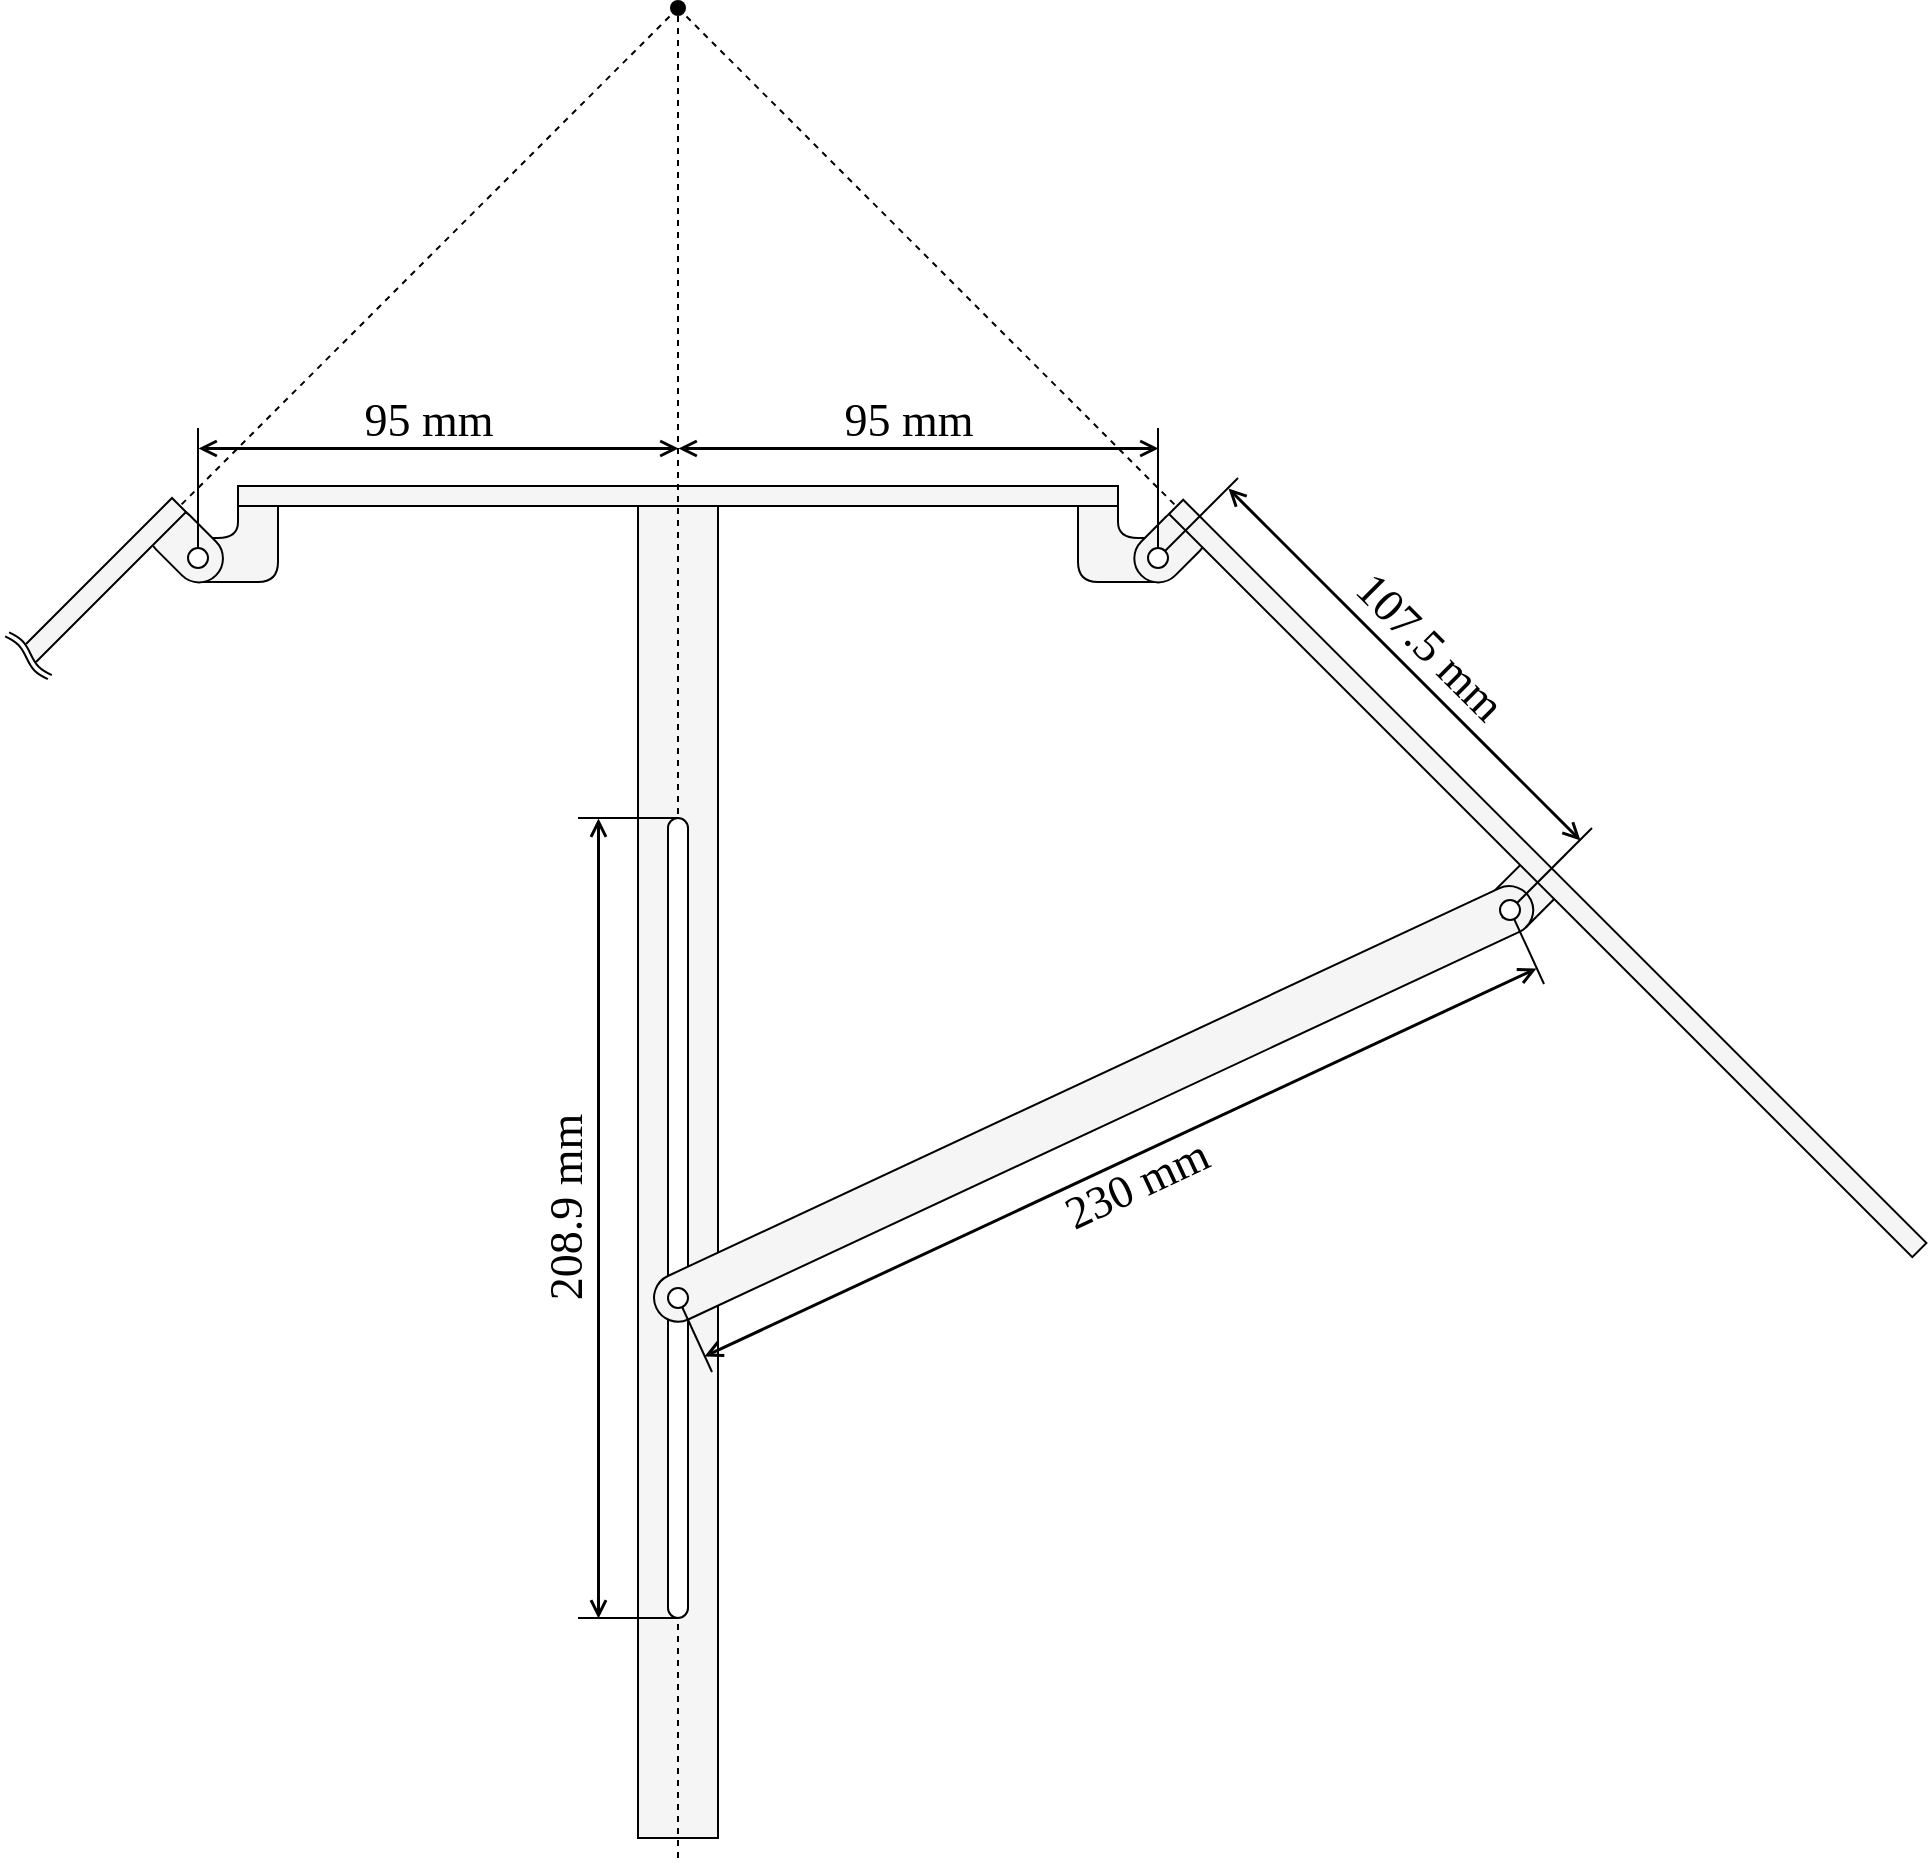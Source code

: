 <mxfile version="20.3.0" type="device"><diagram id="b05vfsMm_Xn65bhRm-nl" name="Seite-1"><mxGraphModel dx="3253" dy="2610" grid="1" gridSize="10" guides="1" tooltips="1" connect="1" arrows="1" fold="1" page="1" pageScale="1" pageWidth="827" pageHeight="1169" math="0" shadow="0"><root><mxCell id="0"/><mxCell id="1" parent="0"/><mxCell id="zLrBzKMjHgQugQ6PcwqS-88" value="" style="triangle;whiteSpace=wrap;html=1;strokeColor=none;fillColor=#F5F5F5;rotation=-135;" vertex="1" parent="1"><mxGeometry x="-327.42" y="-766.31" width="9.3" height="5.7" as="geometry"/></mxCell><mxCell id="zLrBzKMjHgQugQ6PcwqS-77" value="" style="shape=dataStorage;whiteSpace=wrap;html=1;fixedSize=1;strokeColor=none;fillColor=#F5F5F5;size=6.076;rotation=45;flipH=1;" vertex="1" parent="1"><mxGeometry x="-230.05" y="-827.32" width="22.9" height="18" as="geometry"/></mxCell><mxCell id="zLrBzKMjHgQugQ6PcwqS-73" value="" style="rounded=0;whiteSpace=wrap;html=1;strokeColor=none;fillColor=#F5F5F5;" vertex="1" parent="1"><mxGeometry x="-220" y="-840" width="20" height="30" as="geometry"/></mxCell><mxCell id="zLrBzKMjHgQugQ6PcwqS-74" value="" style="rounded=1;whiteSpace=wrap;html=1;strokeColor=none;fillColor=#F5F5F5;arcSize=40;" vertex="1" parent="1"><mxGeometry x="-250" y="-820" width="50" height="22" as="geometry"/></mxCell><mxCell id="zLrBzKMjHgQugQ6PcwqS-75" value="" style="endArrow=none;html=1;strokeWidth=1;entryX=1;entryY=1;entryDx=0;entryDy=0;rounded=1;" edge="1" parent="1"><mxGeometry width="50" height="50" relative="1" as="geometry"><mxPoint x="-240.0" y="-798" as="sourcePoint"/><mxPoint x="-200" y="-840" as="targetPoint"/><Array as="points"><mxPoint x="-200.0" y="-798"/></Array></mxGeometry></mxCell><mxCell id="zLrBzKMjHgQugQ6PcwqS-44" value="" style="endArrow=none;html=1;rounded=1;strokeWidth=1;dashed=1;" edge="1" parent="1"><mxGeometry width="50" height="50" relative="1" as="geometry"><mxPoint y="-1085" as="sourcePoint"/><mxPoint x="250" y="-835" as="targetPoint"/></mxGeometry></mxCell><mxCell id="zLrBzKMjHgQugQ6PcwqS-43" value="" style="rounded=0;whiteSpace=wrap;html=1;strokeColor=none;fillColor=#F5F5F5;" vertex="1" parent="1"><mxGeometry x="200" y="-840" width="20" height="30" as="geometry"/></mxCell><mxCell id="zLrBzKMjHgQugQ6PcwqS-40" value="" style="shape=dataStorage;whiteSpace=wrap;html=1;fixedSize=1;strokeColor=none;fillColor=#F5F5F5;size=5.711;rotation=-45;" vertex="1" parent="1"><mxGeometry x="206.95" y="-827.32" width="22.9" height="18" as="geometry"/></mxCell><mxCell id="zLrBzKMjHgQugQ6PcwqS-38" value="" style="rounded=1;whiteSpace=wrap;html=1;strokeColor=none;fillColor=#F5F5F5;arcSize=40;" vertex="1" parent="1"><mxGeometry x="200" y="-820" width="50" height="22" as="geometry"/></mxCell><mxCell id="zLrBzKMjHgQugQ6PcwqS-37" value="" style="endArrow=none;html=1;strokeWidth=1;entryX=1;entryY=1;entryDx=0;entryDy=0;rounded=1;" edge="1" parent="1"><mxGeometry width="50" height="50" relative="1" as="geometry"><mxPoint x="240" y="-798" as="sourcePoint"/><mxPoint x="200.0" y="-840" as="targetPoint"/><Array as="points"><mxPoint x="200" y="-798"/></Array></mxGeometry></mxCell><mxCell id="zLrBzKMjHgQugQ6PcwqS-35" value="" style="endArrow=none;html=1;strokeWidth=1;entryX=1;entryY=1;entryDx=0;entryDy=0;rounded=1;" edge="1" parent="1" target="zLrBzKMjHgQugQ6PcwqS-2"><mxGeometry width="50" height="50" relative="1" as="geometry"><mxPoint x="240" y="-820" as="sourcePoint"/><mxPoint x="213" y="-805" as="targetPoint"/><Array as="points"><mxPoint x="220" y="-820"/></Array></mxGeometry></mxCell><mxCell id="zLrBzKMjHgQugQ6PcwqS-25" value="" style="rounded=1;whiteSpace=wrap;html=1;strokeColor=#000000;fillColor=#F5F5F5;arcSize=50;rotation=-45;" vertex="1" parent="1"><mxGeometry x="225.61" y="-827.96" width="41.42" height="24" as="geometry"/></mxCell><mxCell id="zLrBzKMjHgQugQ6PcwqS-17" value="" style="rounded=1;whiteSpace=wrap;html=1;strokeColor=#000000;fillColor=#F5F5F5;arcSize=0;rotation=-45;" vertex="1" parent="1"><mxGeometry x="412.12" y="-656.12" width="27.3" height="24" as="geometry"/></mxCell><mxCell id="zLrBzKMjHgQugQ6PcwqS-5" value="" style="rounded=0;whiteSpace=wrap;html=1;fillColor=#f5f5f5;rotation=45;fontColor=#333333;strokeColor=#000000;" vertex="1" parent="1"><mxGeometry x="172.1" y="-654.78" width="525.55" height="10" as="geometry"/></mxCell><mxCell id="zLrBzKMjHgQugQ6PcwqS-21" value="" style="endArrow=none;html=1;rounded=0;strokeWidth=1;" edge="1" parent="1"><mxGeometry width="50" height="50" relative="1" as="geometry"><mxPoint x="280" y="-850" as="sourcePoint"/><mxPoint x="240" y="-810" as="targetPoint"/></mxGeometry></mxCell><mxCell id="zLrBzKMjHgQugQ6PcwqS-11" value="" style="endArrow=none;html=1;rounded=0;strokeWidth=1;" edge="1" parent="1"><mxGeometry width="50" height="50" relative="1" as="geometry"><mxPoint x="240" y="-875" as="sourcePoint"/><mxPoint x="240" y="-805" as="targetPoint"/></mxGeometry></mxCell><mxCell id="zLrBzKMjHgQugQ6PcwqS-1" value="" style="rounded=0;whiteSpace=wrap;html=1;fillColor=#F5F5F5;fontColor=#333333;strokeColor=#000000;" vertex="1" parent="1"><mxGeometry x="-20" y="-840" width="40" height="670" as="geometry"/></mxCell><mxCell id="zLrBzKMjHgQugQ6PcwqS-2" value="" style="rounded=0;whiteSpace=wrap;html=1;fillColor=#F5F5F5;" vertex="1" parent="1"><mxGeometry x="-220" y="-846" width="440" height="10" as="geometry"/></mxCell><mxCell id="zLrBzKMjHgQugQ6PcwqS-8" value="" style="endArrow=open;startArrow=open;html=1;rounded=0;startFill=0;endFill=0;strokeWidth=1.5;" edge="1" parent="1"><mxGeometry width="50" height="50" relative="1" as="geometry"><mxPoint y="-865" as="sourcePoint"/><mxPoint x="240" y="-865" as="targetPoint"/></mxGeometry></mxCell><mxCell id="zLrBzKMjHgQugQ6PcwqS-9" value="95 mm" style="text;html=1;align=center;verticalAlign=middle;resizable=0;points=[];autosize=1;strokeColor=none;fillColor=none;fontFamily=Times New Roman;fontSize=23;" vertex="1" parent="1"><mxGeometry x="70.0" y="-899" width="90" height="40" as="geometry"/></mxCell><mxCell id="zLrBzKMjHgQugQ6PcwqS-10" value="" style="endArrow=none;dashed=1;html=1;strokeWidth=1;rounded=0;" edge="1" parent="1"><mxGeometry width="50" height="50" relative="1" as="geometry"><mxPoint y="-160" as="sourcePoint"/><mxPoint y="-1085" as="targetPoint"/></mxGeometry></mxCell><mxCell id="zLrBzKMjHgQugQ6PcwqS-7" value="" style="rounded=1;whiteSpace=wrap;html=1;fillColor=default;arcSize=50;" vertex="1" parent="1"><mxGeometry x="-5" y="-680" width="10" height="400" as="geometry"/></mxCell><mxCell id="zLrBzKMjHgQugQ6PcwqS-15" value="" style="rounded=1;whiteSpace=wrap;html=1;strokeColor=#000000;fillColor=#F5F5F5;arcSize=50;rotation=-25;" vertex="1" parent="1"><mxGeometry x="-33.45" y="-549.03" width="482.53" height="24" as="geometry"/></mxCell><mxCell id="zLrBzKMjHgQugQ6PcwqS-23" value="" style="endArrow=open;startArrow=open;html=1;rounded=0;startFill=0;endFill=0;strokeWidth=1.5;" edge="1" parent="1"><mxGeometry width="50" height="50" relative="1" as="geometry"><mxPoint x="275" y="-845" as="sourcePoint"/><mxPoint x="451" y="-669" as="targetPoint"/></mxGeometry></mxCell><mxCell id="zLrBzKMjHgQugQ6PcwqS-24" value="107.5 mm" style="text;html=1;align=center;verticalAlign=middle;resizable=0;points=[];autosize=1;strokeColor=none;fillColor=none;fontFamily=Times New Roman;fontSize=23;rotation=45;" vertex="1" parent="1"><mxGeometry x="316" y="-786" width="120" height="40" as="geometry"/></mxCell><mxCell id="zLrBzKMjHgQugQ6PcwqS-22" value="" style="endArrow=none;html=1;rounded=0;strokeWidth=1;" edge="1" parent="1"><mxGeometry width="50" height="50" relative="1" as="geometry"><mxPoint x="457" y="-675.0" as="sourcePoint"/><mxPoint x="412" y="-630.0" as="targetPoint"/></mxGeometry></mxCell><mxCell id="zLrBzKMjHgQugQ6PcwqS-19" value="" style="ellipse;whiteSpace=wrap;html=1;fillColor=default;" vertex="1" parent="1"><mxGeometry x="235" y="-815" width="10" height="10" as="geometry"/></mxCell><mxCell id="zLrBzKMjHgQugQ6PcwqS-29" value="" style="endArrow=none;html=1;rounded=0;strokeWidth=1;" edge="1" parent="1"><mxGeometry width="50" height="50" relative="1" as="geometry"><mxPoint x="416" y="-634" as="sourcePoint"/><mxPoint x="433" y="-597" as="targetPoint"/></mxGeometry></mxCell><mxCell id="zLrBzKMjHgQugQ6PcwqS-12" value="" style="ellipse;whiteSpace=wrap;html=1;fillColor=default;" vertex="1" parent="1"><mxGeometry x="411" y="-639" width="10" height="10" as="geometry"/></mxCell><mxCell id="zLrBzKMjHgQugQ6PcwqS-32" value="" style="endArrow=none;html=1;rounded=0;strokeWidth=1;" edge="1" parent="1"><mxGeometry width="50" height="50" relative="1" as="geometry"><mxPoint y="-440" as="sourcePoint"/><mxPoint x="17" y="-403" as="targetPoint"/></mxGeometry></mxCell><mxCell id="zLrBzKMjHgQugQ6PcwqS-13" value="" style="ellipse;whiteSpace=wrap;html=1;fillColor=default;" vertex="1" parent="1"><mxGeometry x="-5" y="-445" width="10" height="10" as="geometry"/></mxCell><mxCell id="zLrBzKMjHgQugQ6PcwqS-33" value="" style="endArrow=open;startArrow=open;html=1;rounded=0;startFill=0;endFill=0;strokeWidth=1.5;" edge="1" parent="1"><mxGeometry width="50" height="50" relative="1" as="geometry"><mxPoint x="13" y="-411" as="sourcePoint"/><mxPoint x="429" y="-605" as="targetPoint"/></mxGeometry></mxCell><mxCell id="zLrBzKMjHgQugQ6PcwqS-34" value="230 mm" style="text;html=1;align=center;verticalAlign=middle;resizable=0;points=[];autosize=1;strokeColor=none;fillColor=none;fontFamily=Times New Roman;fontSize=23;rotation=-25;" vertex="1" parent="1"><mxGeometry x="179" y="-517" width="100" height="40" as="geometry"/></mxCell><mxCell id="zLrBzKMjHgQugQ6PcwqS-45" value="" style="ellipse;whiteSpace=wrap;html=1;strokeColor=none;fillColor=#000000;" vertex="1" parent="1"><mxGeometry x="-4" y="-1089" width="8" height="8" as="geometry"/></mxCell><mxCell id="zLrBzKMjHgQugQ6PcwqS-69" value="" style="endArrow=open;startArrow=open;html=1;rounded=0;startFill=0;endFill=0;strokeWidth=1.5;" edge="1" parent="1"><mxGeometry width="50" height="50" relative="1" as="geometry"><mxPoint x="-240" y="-865" as="sourcePoint"/><mxPoint y="-865" as="targetPoint"/></mxGeometry></mxCell><mxCell id="zLrBzKMjHgQugQ6PcwqS-70" value="95 mm" style="text;html=1;align=center;verticalAlign=middle;resizable=0;points=[];autosize=1;strokeColor=none;fillColor=none;fontFamily=Times New Roman;fontSize=23;" vertex="1" parent="1"><mxGeometry x="-170" y="-899" width="90" height="40" as="geometry"/></mxCell><mxCell id="zLrBzKMjHgQugQ6PcwqS-76" value="" style="endArrow=none;html=1;strokeWidth=1;entryX=1;entryY=1;entryDx=0;entryDy=0;rounded=1;" edge="1" parent="1"><mxGeometry width="50" height="50" relative="1" as="geometry"><mxPoint x="-240.0" y="-820" as="sourcePoint"/><mxPoint x="-220.0" y="-836" as="targetPoint"/><Array as="points"><mxPoint x="-220.0" y="-820"/></Array></mxGeometry></mxCell><mxCell id="zLrBzKMjHgQugQ6PcwqS-78" value="" style="rounded=1;whiteSpace=wrap;html=1;strokeColor=#000000;fillColor=#F5F5F5;arcSize=50;rotation=-135;flipH=0;" vertex="1" parent="1"><mxGeometry x="-267.22" y="-828.3" width="42.39" height="24" as="geometry"/></mxCell><mxCell id="zLrBzKMjHgQugQ6PcwqS-71" value="" style="endArrow=none;html=1;rounded=0;strokeWidth=1;" edge="1" parent="1"><mxGeometry width="50" height="50" relative="1" as="geometry"><mxPoint x="-240" y="-875" as="sourcePoint"/><mxPoint x="-240" y="-805" as="targetPoint"/></mxGeometry></mxCell><mxCell id="zLrBzKMjHgQugQ6PcwqS-72" value="" style="ellipse;whiteSpace=wrap;html=1;fillColor=default;" vertex="1" parent="1"><mxGeometry x="-245" y="-815" width="10" height="10" as="geometry"/></mxCell><mxCell id="zLrBzKMjHgQugQ6PcwqS-65" value="" style="rounded=0;whiteSpace=wrap;html=1;fillColor=#f5f5f5;rotation=45;fontColor=#333333;strokeColor=none;flipV=0;flipH=1;direction=south;" vertex="1" parent="1"><mxGeometry x="-290.95" y="-851.67" width="10" height="104" as="geometry"/></mxCell><mxCell id="zLrBzKMjHgQugQ6PcwqS-79" value="" style="endArrow=none;html=1;rounded=1;strokeWidth=1;dashed=1;" edge="1" parent="1"><mxGeometry width="50" height="50" relative="1" as="geometry"><mxPoint y="-1085" as="sourcePoint"/><mxPoint x="-250" y="-835.0" as="targetPoint"/></mxGeometry></mxCell><mxCell id="zLrBzKMjHgQugQ6PcwqS-80" value="" style="pointerEvents=1;verticalLabelPosition=bottom;shadow=0;dashed=0;align=center;html=1;verticalAlign=top;shape=mxgraph.electrical.waveforms.sine_wave;strokeColor=#000000;fillColor=#000000;rotation=45;" vertex="1" parent="1"><mxGeometry x="-338.88" y="-764.36" width="30.21" height="4.48" as="geometry"/></mxCell><mxCell id="zLrBzKMjHgQugQ6PcwqS-82" value="" style="endArrow=none;html=1;rounded=0;strokeWidth=1;" edge="1" parent="1"><mxGeometry width="50" height="50" relative="1" as="geometry"><mxPoint x="-326" y="-767" as="sourcePoint"/><mxPoint x="-321" y="-758" as="targetPoint"/><Array as="points"><mxPoint x="-253" y="-840"/><mxPoint x="-246" y="-833"/></Array></mxGeometry></mxCell><mxCell id="zLrBzKMjHgQugQ6PcwqS-90" value="" style="pointerEvents=1;verticalLabelPosition=bottom;shadow=0;dashed=0;align=center;html=1;verticalAlign=top;shape=mxgraph.electrical.waveforms.sine_wave;strokeColor=#000000;fillColor=#000000;rotation=45;" vertex="1" parent="1"><mxGeometry x="-340.88" y="-762.36" width="30.21" height="4.48" as="geometry"/></mxCell><mxCell id="zLrBzKMjHgQugQ6PcwqS-91" value="" style="endArrow=none;html=1;rounded=0;strokeWidth=1;" edge="1" parent="1"><mxGeometry width="50" height="50" relative="1" as="geometry"><mxPoint x="-50" y="-280" as="sourcePoint"/><mxPoint y="-280" as="targetPoint"/></mxGeometry></mxCell><mxCell id="zLrBzKMjHgQugQ6PcwqS-92" value="" style="endArrow=none;html=1;rounded=0;strokeWidth=1;" edge="1" parent="1"><mxGeometry width="50" height="50" relative="1" as="geometry"><mxPoint x="-50" y="-680" as="sourcePoint"/><mxPoint y="-680" as="targetPoint"/></mxGeometry></mxCell><mxCell id="zLrBzKMjHgQugQ6PcwqS-93" value="" style="endArrow=open;startArrow=open;html=1;rounded=0;startFill=0;endFill=0;strokeWidth=1.5;" edge="1" parent="1"><mxGeometry width="50" height="50" relative="1" as="geometry"><mxPoint x="-40" y="-680" as="sourcePoint"/><mxPoint x="-40" y="-280" as="targetPoint"/></mxGeometry></mxCell><mxCell id="zLrBzKMjHgQugQ6PcwqS-94" value="208.9 mm" style="text;html=1;align=center;verticalAlign=middle;resizable=0;points=[];autosize=1;strokeColor=none;fillColor=none;fontFamily=Times New Roman;fontSize=23;rotation=-90;" vertex="1" parent="1"><mxGeometry x="-116" y="-505" width="120" height="40" as="geometry"/></mxCell></root></mxGraphModel></diagram></mxfile>
